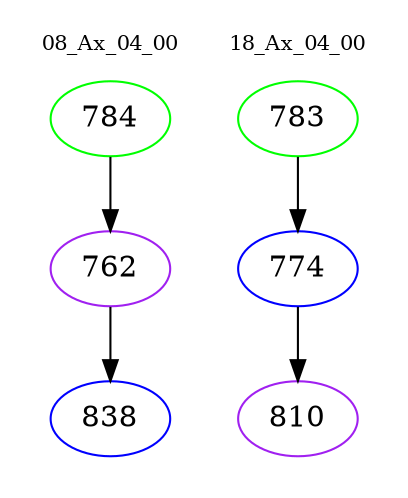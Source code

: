 digraph{
subgraph cluster_0 {
color = white
label = "08_Ax_04_00";
fontsize=10;
T0_784 [label="784", color="green"]
T0_784 -> T0_762 [color="black"]
T0_762 [label="762", color="purple"]
T0_762 -> T0_838 [color="black"]
T0_838 [label="838", color="blue"]
}
subgraph cluster_1 {
color = white
label = "18_Ax_04_00";
fontsize=10;
T1_783 [label="783", color="green"]
T1_783 -> T1_774 [color="black"]
T1_774 [label="774", color="blue"]
T1_774 -> T1_810 [color="black"]
T1_810 [label="810", color="purple"]
}
}
